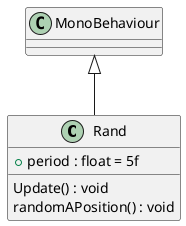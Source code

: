 @startuml
class Rand {
    + period : float = 5f
    Update() : void
    randomAPosition() : void
}
MonoBehaviour <|-- Rand
@enduml
